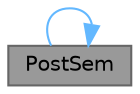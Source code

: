 digraph "PostSem"
{
 // LATEX_PDF_SIZE
  bgcolor="transparent";
  edge [fontname=Helvetica,fontsize=10,labelfontname=Helvetica,labelfontsize=10];
  node [fontname=Helvetica,fontsize=10,shape=box,height=0.2,width=0.4];
  rankdir="LR";
  Node1 [id="Node000001",label="PostSem",height=0.2,width=0.4,color="gray40", fillcolor="grey60", style="filled", fontcolor="black",tooltip="Post on a semaphore."];
  Node1 -> Node1 [id="edge2_Node000001_Node000001",color="steelblue1",style="solid",tooltip=" "];
}
